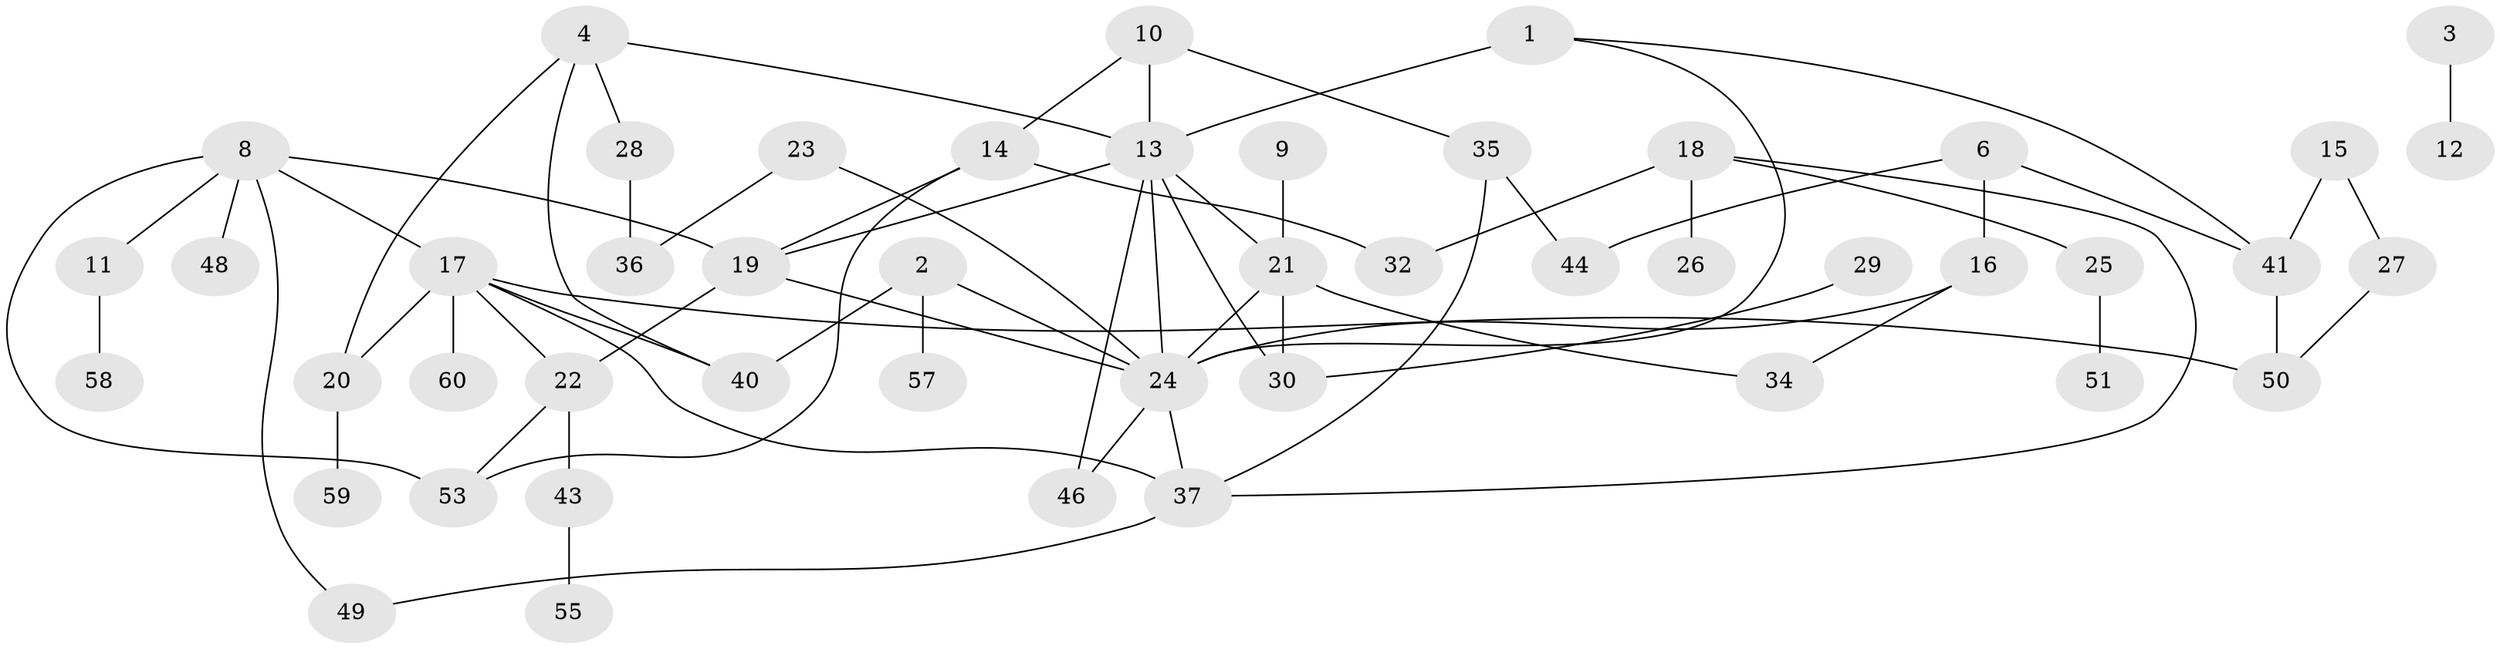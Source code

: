 // original degree distribution, {4: 0.11864406779661017, 2: 0.288135593220339, 1: 0.2288135593220339, 3: 0.2033898305084746, 0: 0.1016949152542373, 5: 0.059322033898305086}
// Generated by graph-tools (version 1.1) at 2025/33/03/09/25 02:33:35]
// undirected, 48 vertices, 68 edges
graph export_dot {
graph [start="1"]
  node [color=gray90,style=filled];
  1;
  2;
  3;
  4;
  6;
  8;
  9;
  10;
  11;
  12;
  13;
  14;
  15;
  16;
  17;
  18;
  19;
  20;
  21;
  22;
  23;
  24;
  25;
  26;
  27;
  28;
  29;
  30;
  32;
  34;
  35;
  36;
  37;
  40;
  41;
  43;
  44;
  46;
  48;
  49;
  50;
  51;
  53;
  55;
  57;
  58;
  59;
  60;
  1 -- 13 [weight=2.0];
  1 -- 24 [weight=1.0];
  1 -- 41 [weight=1.0];
  2 -- 24 [weight=1.0];
  2 -- 40 [weight=1.0];
  2 -- 57 [weight=1.0];
  3 -- 12 [weight=1.0];
  4 -- 13 [weight=1.0];
  4 -- 20 [weight=1.0];
  4 -- 28 [weight=1.0];
  4 -- 40 [weight=1.0];
  6 -- 16 [weight=2.0];
  6 -- 41 [weight=1.0];
  6 -- 44 [weight=1.0];
  8 -- 11 [weight=1.0];
  8 -- 17 [weight=2.0];
  8 -- 19 [weight=1.0];
  8 -- 48 [weight=1.0];
  8 -- 49 [weight=1.0];
  8 -- 53 [weight=2.0];
  9 -- 21 [weight=1.0];
  10 -- 13 [weight=1.0];
  10 -- 14 [weight=1.0];
  10 -- 35 [weight=1.0];
  11 -- 58 [weight=1.0];
  13 -- 19 [weight=1.0];
  13 -- 21 [weight=1.0];
  13 -- 24 [weight=1.0];
  13 -- 30 [weight=1.0];
  13 -- 46 [weight=1.0];
  14 -- 19 [weight=1.0];
  14 -- 32 [weight=1.0];
  14 -- 53 [weight=1.0];
  15 -- 27 [weight=1.0];
  15 -- 41 [weight=1.0];
  16 -- 24 [weight=2.0];
  16 -- 34 [weight=1.0];
  17 -- 20 [weight=1.0];
  17 -- 22 [weight=1.0];
  17 -- 37 [weight=1.0];
  17 -- 40 [weight=1.0];
  17 -- 50 [weight=1.0];
  17 -- 60 [weight=1.0];
  18 -- 25 [weight=1.0];
  18 -- 26 [weight=1.0];
  18 -- 32 [weight=1.0];
  18 -- 37 [weight=1.0];
  19 -- 22 [weight=2.0];
  19 -- 24 [weight=1.0];
  20 -- 59 [weight=1.0];
  21 -- 24 [weight=1.0];
  21 -- 30 [weight=1.0];
  21 -- 34 [weight=1.0];
  22 -- 43 [weight=1.0];
  22 -- 53 [weight=1.0];
  23 -- 24 [weight=1.0];
  23 -- 36 [weight=1.0];
  24 -- 37 [weight=1.0];
  24 -- 46 [weight=1.0];
  25 -- 51 [weight=1.0];
  27 -- 50 [weight=1.0];
  28 -- 36 [weight=1.0];
  29 -- 30 [weight=1.0];
  35 -- 37 [weight=1.0];
  35 -- 44 [weight=1.0];
  37 -- 49 [weight=1.0];
  41 -- 50 [weight=1.0];
  43 -- 55 [weight=1.0];
}
